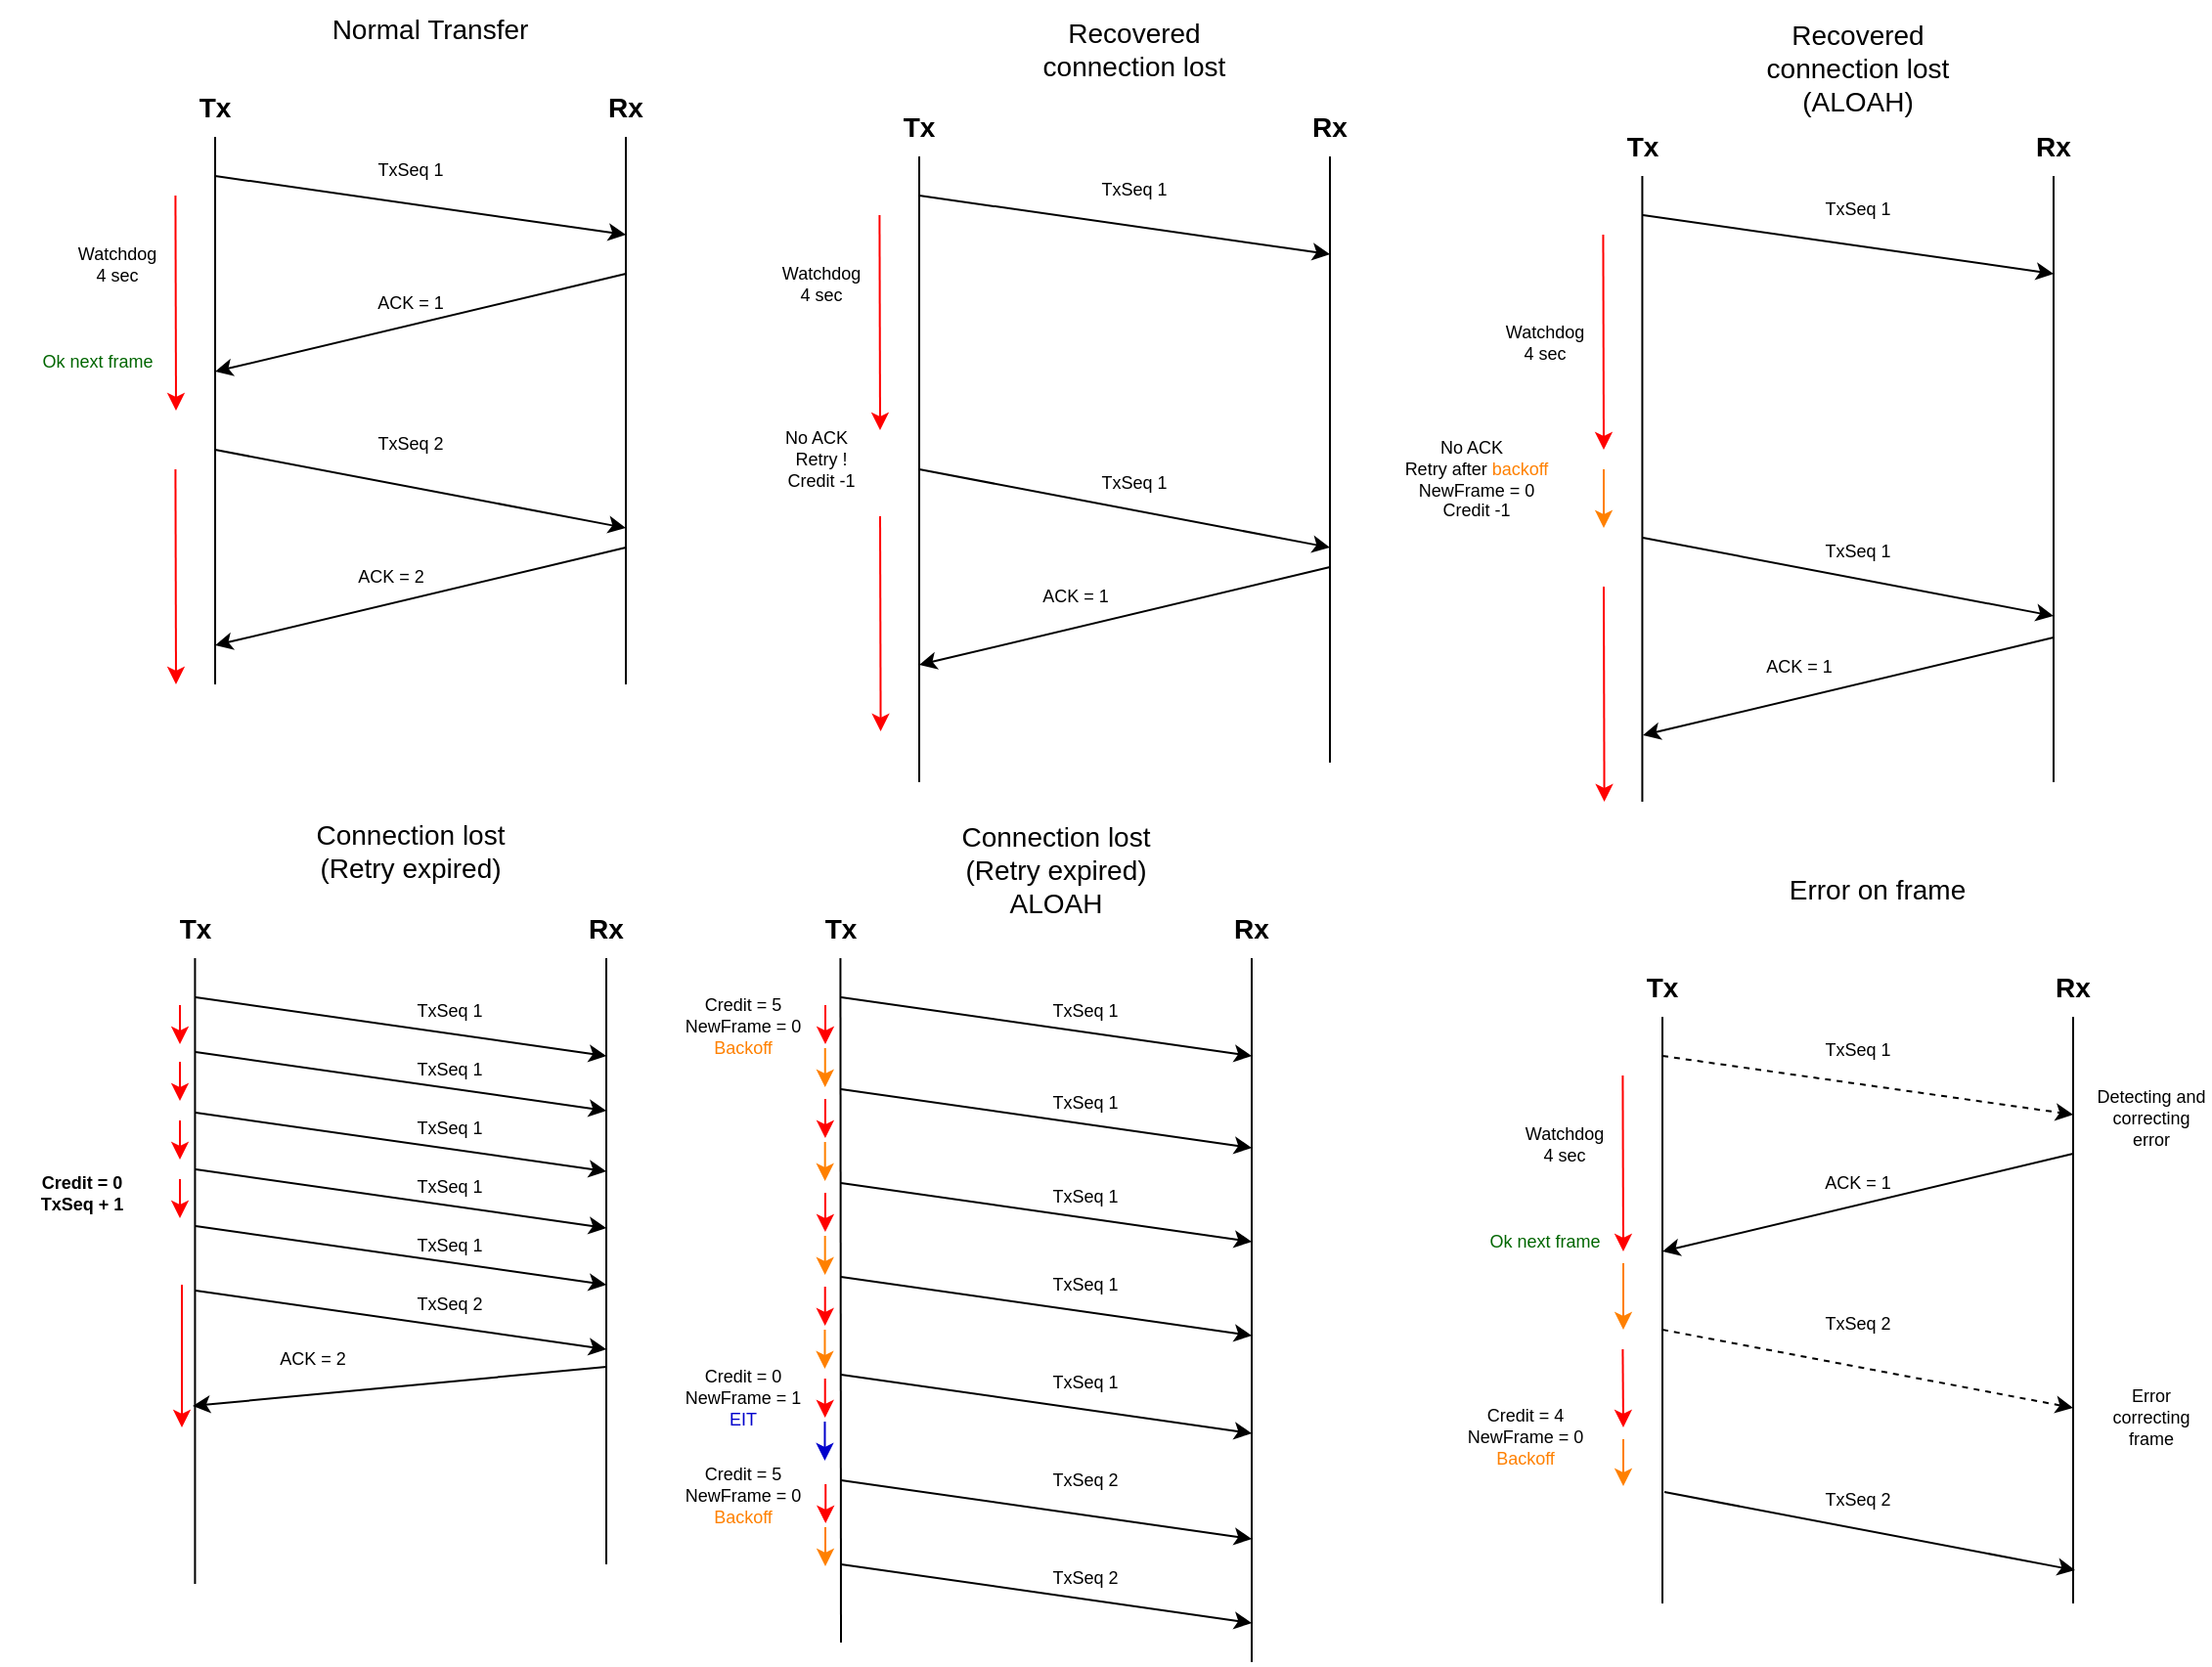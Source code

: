 <mxfile version="18.0.1" type="device"><diagram id="6j63xejcpdnEQR5RzEQg" name="Page-1"><mxGraphModel dx="569" dy="343" grid="1" gridSize="10" guides="1" tooltips="1" connect="1" arrows="1" fold="1" page="1" pageScale="1" pageWidth="1169" pageHeight="827" math="0" shadow="0"><root><mxCell id="0"/><mxCell id="1" parent="0"/><mxCell id="tqwbbxyulATvdZl-475u-1" value="&lt;font style=&quot;font-size: 14px;&quot;&gt;&lt;b&gt;Tx&lt;/b&gt;&lt;/font&gt;" style="text;html=1;strokeColor=none;fillColor=none;align=center;verticalAlign=middle;whiteSpace=wrap;rounded=0;" vertex="1" parent="1"><mxGeometry x="110" y="80" width="60" height="30" as="geometry"/></mxCell><mxCell id="tqwbbxyulATvdZl-475u-3" value="" style="endArrow=none;html=1;rounded=0;fontSize=14;" edge="1" parent="1"><mxGeometry width="50" height="50" relative="1" as="geometry"><mxPoint x="140" y="390" as="sourcePoint"/><mxPoint x="140" y="110" as="targetPoint"/></mxGeometry></mxCell><mxCell id="tqwbbxyulATvdZl-475u-4" value="&lt;font style=&quot;font-size: 14px;&quot;&gt;&lt;b&gt;Rx&lt;/b&gt;&lt;/font&gt;" style="text;html=1;strokeColor=none;fillColor=none;align=center;verticalAlign=middle;whiteSpace=wrap;rounded=0;" vertex="1" parent="1"><mxGeometry x="320" y="80" width="60" height="30" as="geometry"/></mxCell><mxCell id="tqwbbxyulATvdZl-475u-5" value="" style="endArrow=none;html=1;rounded=0;fontSize=14;" edge="1" parent="1"><mxGeometry width="50" height="50" relative="1" as="geometry"><mxPoint x="350" y="390" as="sourcePoint"/><mxPoint x="350" y="110" as="targetPoint"/></mxGeometry></mxCell><mxCell id="tqwbbxyulATvdZl-475u-6" value="Normal Transfer" style="text;html=1;strokeColor=none;fillColor=none;align=center;verticalAlign=middle;whiteSpace=wrap;rounded=0;fontSize=14;" vertex="1" parent="1"><mxGeometry x="190" y="40" width="120" height="30" as="geometry"/></mxCell><mxCell id="tqwbbxyulATvdZl-475u-7" value="" style="endArrow=classic;html=1;rounded=0;fontSize=14;" edge="1" parent="1"><mxGeometry width="50" height="50" relative="1" as="geometry"><mxPoint x="140" y="130" as="sourcePoint"/><mxPoint x="350" y="160" as="targetPoint"/></mxGeometry></mxCell><mxCell id="tqwbbxyulATvdZl-475u-8" value="" style="endArrow=classic;html=1;rounded=0;fontSize=14;" edge="1" parent="1"><mxGeometry width="50" height="50" relative="1" as="geometry"><mxPoint x="350" y="180" as="sourcePoint"/><mxPoint x="140" y="230" as="targetPoint"/></mxGeometry></mxCell><mxCell id="tqwbbxyulATvdZl-475u-9" value="" style="endArrow=classic;html=1;rounded=0;fontSize=14;" edge="1" parent="1"><mxGeometry width="50" height="50" relative="1" as="geometry"><mxPoint x="140" y="270" as="sourcePoint"/><mxPoint x="350" y="310" as="targetPoint"/></mxGeometry></mxCell><mxCell id="tqwbbxyulATvdZl-475u-10" value="&lt;font style=&quot;font-size: 9px;&quot;&gt;TxSeq 1&lt;/font&gt;" style="text;html=1;strokeColor=none;fillColor=none;align=center;verticalAlign=middle;whiteSpace=wrap;rounded=0;fontSize=14;" vertex="1" parent="1"><mxGeometry x="220" y="120" width="40" height="10" as="geometry"/></mxCell><mxCell id="tqwbbxyulATvdZl-475u-11" value="" style="endArrow=classic;html=1;rounded=0;fontSize=9;strokeColor=#FF0000;" edge="1" parent="1"><mxGeometry width="50" height="50" relative="1" as="geometry"><mxPoint x="119.71" y="140" as="sourcePoint"/><mxPoint x="120" y="250" as="targetPoint"/></mxGeometry></mxCell><mxCell id="tqwbbxyulATvdZl-475u-12" value="Watchdog&lt;br&gt;4 sec" style="text;html=1;strokeColor=none;fillColor=none;align=center;verticalAlign=middle;whiteSpace=wrap;rounded=0;fontSize=9;" vertex="1" parent="1"><mxGeometry x="70" y="170" width="40" height="10" as="geometry"/></mxCell><mxCell id="tqwbbxyulATvdZl-475u-13" value="" style="endArrow=classic;html=1;rounded=0;fontSize=9;strokeColor=#FF0000;" edge="1" parent="1"><mxGeometry width="50" height="50" relative="1" as="geometry"><mxPoint x="119.71" y="280" as="sourcePoint"/><mxPoint x="120" y="390" as="targetPoint"/></mxGeometry></mxCell><mxCell id="tqwbbxyulATvdZl-475u-14" value="ACK = 1" style="text;html=1;strokeColor=none;fillColor=none;align=center;verticalAlign=middle;whiteSpace=wrap;rounded=0;fontSize=9;" vertex="1" parent="1"><mxGeometry x="210" y="190" width="60" height="10" as="geometry"/></mxCell><mxCell id="tqwbbxyulATvdZl-475u-15" value="&lt;font color=&quot;#006600&quot;&gt;Ok next frame&lt;/font&gt;" style="text;html=1;strokeColor=none;fillColor=none;align=center;verticalAlign=middle;whiteSpace=wrap;rounded=0;fontSize=9;" vertex="1" parent="1"><mxGeometry x="50" y="210" width="60" height="30" as="geometry"/></mxCell><mxCell id="tqwbbxyulATvdZl-475u-17" value="" style="endArrow=classic;html=1;rounded=0;fontSize=14;" edge="1" parent="1"><mxGeometry width="50" height="50" relative="1" as="geometry"><mxPoint x="350" y="320" as="sourcePoint"/><mxPoint x="140" y="370" as="targetPoint"/></mxGeometry></mxCell><mxCell id="tqwbbxyulATvdZl-475u-18" value="ACK = 2" style="text;html=1;strokeColor=none;fillColor=none;align=center;verticalAlign=middle;whiteSpace=wrap;rounded=0;fontSize=9;" vertex="1" parent="1"><mxGeometry x="200" y="330" width="60" height="10" as="geometry"/></mxCell><mxCell id="tqwbbxyulATvdZl-475u-20" value="&lt;font style=&quot;font-size: 14px;&quot;&gt;&lt;b&gt;Tx&lt;/b&gt;&lt;/font&gt;" style="text;html=1;strokeColor=none;fillColor=none;align=center;verticalAlign=middle;whiteSpace=wrap;rounded=0;" vertex="1" parent="1"><mxGeometry x="470" y="90" width="60" height="30" as="geometry"/></mxCell><mxCell id="tqwbbxyulATvdZl-475u-21" value="" style="endArrow=none;html=1;rounded=0;fontSize=14;" edge="1" parent="1"><mxGeometry width="50" height="50" relative="1" as="geometry"><mxPoint x="500" y="440" as="sourcePoint"/><mxPoint x="500" y="120" as="targetPoint"/></mxGeometry></mxCell><mxCell id="tqwbbxyulATvdZl-475u-22" value="&lt;font style=&quot;font-size: 14px;&quot;&gt;&lt;b&gt;Rx&lt;/b&gt;&lt;/font&gt;" style="text;html=1;strokeColor=none;fillColor=none;align=center;verticalAlign=middle;whiteSpace=wrap;rounded=0;" vertex="1" parent="1"><mxGeometry x="680" y="90" width="60" height="30" as="geometry"/></mxCell><mxCell id="tqwbbxyulATvdZl-475u-23" value="" style="endArrow=none;html=1;rounded=0;fontSize=14;" edge="1" parent="1"><mxGeometry width="50" height="50" relative="1" as="geometry"><mxPoint x="710" y="430" as="sourcePoint"/><mxPoint x="710" y="120" as="targetPoint"/></mxGeometry></mxCell><mxCell id="tqwbbxyulATvdZl-475u-24" value="Recovered connection lost" style="text;html=1;strokeColor=none;fillColor=none;align=center;verticalAlign=middle;whiteSpace=wrap;rounded=0;fontSize=14;" vertex="1" parent="1"><mxGeometry x="550" y="50" width="120" height="30" as="geometry"/></mxCell><mxCell id="tqwbbxyulATvdZl-475u-25" value="" style="endArrow=classic;html=1;rounded=0;fontSize=14;" edge="1" parent="1"><mxGeometry width="50" height="50" relative="1" as="geometry"><mxPoint x="500" y="140" as="sourcePoint"/><mxPoint x="710" y="170" as="targetPoint"/></mxGeometry></mxCell><mxCell id="tqwbbxyulATvdZl-475u-27" value="" style="endArrow=classic;html=1;rounded=0;fontSize=14;" edge="1" parent="1"><mxGeometry width="50" height="50" relative="1" as="geometry"><mxPoint x="500" y="280" as="sourcePoint"/><mxPoint x="710" y="320" as="targetPoint"/></mxGeometry></mxCell><mxCell id="tqwbbxyulATvdZl-475u-28" value="&lt;font style=&quot;font-size: 9px;&quot;&gt;TxSeq 1&lt;/font&gt;" style="text;html=1;strokeColor=none;fillColor=none;align=center;verticalAlign=middle;whiteSpace=wrap;rounded=0;fontSize=14;" vertex="1" parent="1"><mxGeometry x="590" y="130" width="40" height="10" as="geometry"/></mxCell><mxCell id="tqwbbxyulATvdZl-475u-29" value="" style="endArrow=classic;html=1;rounded=0;fontSize=9;strokeColor=#FF0000;" edge="1" parent="1"><mxGeometry width="50" height="50" relative="1" as="geometry"><mxPoint x="479.71" y="150" as="sourcePoint"/><mxPoint x="480" y="260" as="targetPoint"/></mxGeometry></mxCell><mxCell id="tqwbbxyulATvdZl-475u-30" value="Watchdog&lt;br&gt;4 sec" style="text;html=1;strokeColor=none;fillColor=none;align=center;verticalAlign=middle;whiteSpace=wrap;rounded=0;fontSize=9;" vertex="1" parent="1"><mxGeometry x="430" y="180" width="40" height="10" as="geometry"/></mxCell><mxCell id="tqwbbxyulATvdZl-475u-31" value="" style="endArrow=classic;html=1;rounded=0;fontSize=9;strokeColor=#FF0000;" edge="1" parent="1"><mxGeometry width="50" height="50" relative="1" as="geometry"><mxPoint x="480.0" y="304" as="sourcePoint"/><mxPoint x="480.29" y="414" as="targetPoint"/></mxGeometry></mxCell><mxCell id="tqwbbxyulATvdZl-475u-33" value="No ACK&amp;nbsp;&amp;nbsp;&lt;br&gt;Retry !&lt;br&gt;Credit -1" style="text;html=1;strokeColor=none;fillColor=none;align=center;verticalAlign=middle;whiteSpace=wrap;rounded=0;fontSize=9;" vertex="1" parent="1"><mxGeometry x="420" y="260" width="60" height="30" as="geometry"/></mxCell><mxCell id="tqwbbxyulATvdZl-475u-35" value="" style="endArrow=classic;html=1;rounded=0;fontSize=14;" edge="1" parent="1"><mxGeometry width="50" height="50" relative="1" as="geometry"><mxPoint x="710" y="330" as="sourcePoint"/><mxPoint x="500" y="380" as="targetPoint"/></mxGeometry></mxCell><mxCell id="tqwbbxyulATvdZl-475u-36" value="ACK = 1" style="text;html=1;strokeColor=none;fillColor=none;align=center;verticalAlign=middle;whiteSpace=wrap;rounded=0;fontSize=9;" vertex="1" parent="1"><mxGeometry x="550" y="340" width="60" height="10" as="geometry"/></mxCell><mxCell id="tqwbbxyulATvdZl-475u-39" value="&lt;font style=&quot;font-size: 9px;&quot;&gt;TxSeq 2&lt;/font&gt;" style="text;html=1;strokeColor=none;fillColor=none;align=center;verticalAlign=middle;whiteSpace=wrap;rounded=0;fontSize=14;" vertex="1" parent="1"><mxGeometry x="220" y="260" width="40" height="10" as="geometry"/></mxCell><mxCell id="tqwbbxyulATvdZl-475u-41" value="&lt;font style=&quot;font-size: 9px;&quot;&gt;TxSeq 1&lt;/font&gt;" style="text;html=1;strokeColor=none;fillColor=none;align=center;verticalAlign=middle;whiteSpace=wrap;rounded=0;fontSize=14;" vertex="1" parent="1"><mxGeometry x="590" y="280" width="40" height="10" as="geometry"/></mxCell><mxCell id="tqwbbxyulATvdZl-475u-44" value="&lt;font style=&quot;font-size: 14px;&quot;&gt;&lt;b&gt;Tx&lt;/b&gt;&lt;/font&gt;" style="text;html=1;strokeColor=none;fillColor=none;align=center;verticalAlign=middle;whiteSpace=wrap;rounded=0;" vertex="1" parent="1"><mxGeometry x="840" y="100" width="60" height="30" as="geometry"/></mxCell><mxCell id="tqwbbxyulATvdZl-475u-45" value="&lt;font style=&quot;font-size: 14px;&quot;&gt;&lt;b&gt;Rx&lt;/b&gt;&lt;/font&gt;" style="text;html=1;strokeColor=none;fillColor=none;align=center;verticalAlign=middle;whiteSpace=wrap;rounded=0;" vertex="1" parent="1"><mxGeometry x="1050" y="100" width="60" height="30" as="geometry"/></mxCell><mxCell id="tqwbbxyulATvdZl-475u-46" value="" style="endArrow=none;html=1;rounded=0;fontSize=14;" edge="1" parent="1"><mxGeometry width="50" height="50" relative="1" as="geometry"><mxPoint x="1080" y="440" as="sourcePoint"/><mxPoint x="1080" y="130" as="targetPoint"/></mxGeometry></mxCell><mxCell id="tqwbbxyulATvdZl-475u-47" value="Recovered connection lost (ALOAH)" style="text;html=1;strokeColor=none;fillColor=none;align=center;verticalAlign=middle;whiteSpace=wrap;rounded=0;fontSize=14;" vertex="1" parent="1"><mxGeometry x="920" y="60" width="120" height="30" as="geometry"/></mxCell><mxCell id="tqwbbxyulATvdZl-475u-48" value="" style="endArrow=classic;html=1;rounded=0;fontSize=14;" edge="1" parent="1"><mxGeometry width="50" height="50" relative="1" as="geometry"><mxPoint x="870" y="150" as="sourcePoint"/><mxPoint x="1080" y="180" as="targetPoint"/></mxGeometry></mxCell><mxCell id="tqwbbxyulATvdZl-475u-49" value="" style="endArrow=classic;html=1;rounded=0;fontSize=14;" edge="1" parent="1"><mxGeometry width="50" height="50" relative="1" as="geometry"><mxPoint x="870" y="315" as="sourcePoint"/><mxPoint x="1080" y="355" as="targetPoint"/></mxGeometry></mxCell><mxCell id="tqwbbxyulATvdZl-475u-50" value="&lt;font style=&quot;font-size: 9px;&quot;&gt;TxSeq 1&lt;/font&gt;" style="text;html=1;strokeColor=none;fillColor=none;align=center;verticalAlign=middle;whiteSpace=wrap;rounded=0;fontSize=14;" vertex="1" parent="1"><mxGeometry x="960" y="140" width="40" height="10" as="geometry"/></mxCell><mxCell id="tqwbbxyulATvdZl-475u-51" value="" style="endArrow=classic;html=1;rounded=0;fontSize=9;strokeColor=#FF0000;" edge="1" parent="1"><mxGeometry width="50" height="50" relative="1" as="geometry"><mxPoint x="849.71" y="160" as="sourcePoint"/><mxPoint x="850" y="270" as="targetPoint"/></mxGeometry></mxCell><mxCell id="tqwbbxyulATvdZl-475u-52" value="Watchdog&lt;br&gt;4 sec" style="text;html=1;strokeColor=none;fillColor=none;align=center;verticalAlign=middle;whiteSpace=wrap;rounded=0;fontSize=9;" vertex="1" parent="1"><mxGeometry x="800" y="210" width="40" height="10" as="geometry"/></mxCell><mxCell id="tqwbbxyulATvdZl-475u-53" value="" style="endArrow=classic;html=1;rounded=0;fontSize=9;strokeColor=#FF0000;" edge="1" parent="1"><mxGeometry width="50" height="50" relative="1" as="geometry"><mxPoint x="850" y="340" as="sourcePoint"/><mxPoint x="850.29" y="450" as="targetPoint"/></mxGeometry></mxCell><mxCell id="tqwbbxyulATvdZl-475u-54" value="No ACK&amp;nbsp;&amp;nbsp;&lt;br&gt;Retry after &lt;font color=&quot;#ff8000&quot;&gt;backoff&lt;/font&gt;&lt;br&gt;NewFrame = 0&lt;br&gt;Credit -1" style="text;html=1;strokeColor=none;fillColor=none;align=center;verticalAlign=middle;whiteSpace=wrap;rounded=0;fontSize=9;" vertex="1" parent="1"><mxGeometry x="730" y="270" width="110" height="30" as="geometry"/></mxCell><mxCell id="tqwbbxyulATvdZl-475u-55" value="" style="endArrow=classic;html=1;rounded=0;fontSize=14;" edge="1" parent="1"><mxGeometry width="50" height="50" relative="1" as="geometry"><mxPoint x="1080" y="366" as="sourcePoint"/><mxPoint x="870" y="416" as="targetPoint"/></mxGeometry></mxCell><mxCell id="tqwbbxyulATvdZl-475u-56" value="ACK = 1" style="text;html=1;strokeColor=none;fillColor=none;align=center;verticalAlign=middle;whiteSpace=wrap;rounded=0;fontSize=9;" vertex="1" parent="1"><mxGeometry x="920" y="376" width="60" height="10" as="geometry"/></mxCell><mxCell id="tqwbbxyulATvdZl-475u-57" value="&lt;font style=&quot;font-size: 9px;&quot;&gt;TxSeq 1&lt;/font&gt;" style="text;html=1;strokeColor=none;fillColor=none;align=center;verticalAlign=middle;whiteSpace=wrap;rounded=0;fontSize=14;" vertex="1" parent="1"><mxGeometry x="960" y="315" width="40" height="10" as="geometry"/></mxCell><mxCell id="tqwbbxyulATvdZl-475u-58" value="" style="endArrow=none;html=1;rounded=0;fontSize=14;" edge="1" parent="1"><mxGeometry width="50" height="50" relative="1" as="geometry"><mxPoint x="869.71" y="450" as="sourcePoint"/><mxPoint x="869.71" y="130" as="targetPoint"/></mxGeometry></mxCell><mxCell id="tqwbbxyulATvdZl-475u-59" value="" style="endArrow=classic;html=1;rounded=0;fontSize=9;fontColor=#000000;strokeColor=#FF8000;" edge="1" parent="1"><mxGeometry width="50" height="50" relative="1" as="geometry"><mxPoint x="850" y="280" as="sourcePoint"/><mxPoint x="850" y="310" as="targetPoint"/></mxGeometry></mxCell><mxCell id="tqwbbxyulATvdZl-475u-61" value="&lt;font style=&quot;font-size: 14px;&quot;&gt;&lt;b&gt;Tx&lt;/b&gt;&lt;/font&gt;" style="text;html=1;strokeColor=none;fillColor=none;align=center;verticalAlign=middle;whiteSpace=wrap;rounded=0;" vertex="1" parent="1"><mxGeometry x="100" y="500" width="60" height="30" as="geometry"/></mxCell><mxCell id="tqwbbxyulATvdZl-475u-62" value="&lt;font style=&quot;font-size: 14px;&quot;&gt;&lt;b&gt;Rx&lt;/b&gt;&lt;/font&gt;" style="text;html=1;strokeColor=none;fillColor=none;align=center;verticalAlign=middle;whiteSpace=wrap;rounded=0;" vertex="1" parent="1"><mxGeometry x="310" y="500" width="60" height="30" as="geometry"/></mxCell><mxCell id="tqwbbxyulATvdZl-475u-63" value="" style="endArrow=none;html=1;rounded=0;fontSize=14;" edge="1" parent="1"><mxGeometry width="50" height="50" relative="1" as="geometry"><mxPoint x="340" y="840" as="sourcePoint"/><mxPoint x="340" y="530" as="targetPoint"/></mxGeometry></mxCell><mxCell id="tqwbbxyulATvdZl-475u-64" value="Connection lost&lt;br&gt;(Retry expired)" style="text;html=1;strokeColor=none;fillColor=none;align=center;verticalAlign=middle;whiteSpace=wrap;rounded=0;fontSize=14;" vertex="1" parent="1"><mxGeometry x="180" y="460" width="120" height="30" as="geometry"/></mxCell><mxCell id="tqwbbxyulATvdZl-475u-65" value="" style="endArrow=classic;html=1;rounded=0;fontSize=14;" edge="1" parent="1"><mxGeometry width="50" height="50" relative="1" as="geometry"><mxPoint x="130" y="550" as="sourcePoint"/><mxPoint x="340" y="580" as="targetPoint"/></mxGeometry></mxCell><mxCell id="tqwbbxyulATvdZl-475u-68" value="" style="endArrow=classic;html=1;rounded=0;fontSize=9;strokeColor=#FF0000;" edge="1" parent="1"><mxGeometry width="50" height="50" relative="1" as="geometry"><mxPoint x="122.0" y="554" as="sourcePoint"/><mxPoint x="122" y="574" as="targetPoint"/></mxGeometry></mxCell><mxCell id="tqwbbxyulATvdZl-475u-71" value="" style="endArrow=classic;html=1;rounded=0;fontSize=14;" edge="1" parent="1"><mxGeometry width="50" height="50" relative="1" as="geometry"><mxPoint x="340" y="739" as="sourcePoint"/><mxPoint x="128.5" y="759" as="targetPoint"/></mxGeometry></mxCell><mxCell id="tqwbbxyulATvdZl-475u-72" value="ACK = 2" style="text;html=1;strokeColor=none;fillColor=none;align=center;verticalAlign=middle;whiteSpace=wrap;rounded=0;fontSize=9;" vertex="1" parent="1"><mxGeometry x="160" y="730" width="60" height="10" as="geometry"/></mxCell><mxCell id="tqwbbxyulATvdZl-475u-73" value="&lt;font style=&quot;font-size: 9px;&quot;&gt;TxSeq 1&lt;/font&gt;" style="text;html=1;strokeColor=none;fillColor=none;align=center;verticalAlign=middle;whiteSpace=wrap;rounded=0;fontSize=14;" vertex="1" parent="1"><mxGeometry x="240" y="550" width="40" height="10" as="geometry"/></mxCell><mxCell id="tqwbbxyulATvdZl-475u-74" value="" style="endArrow=none;html=1;rounded=0;fontSize=14;" edge="1" parent="1"><mxGeometry width="50" height="50" relative="1" as="geometry"><mxPoint x="129.71" y="850" as="sourcePoint"/><mxPoint x="129.71" y="530" as="targetPoint"/></mxGeometry></mxCell><mxCell id="tqwbbxyulATvdZl-475u-76" value="" style="endArrow=classic;html=1;rounded=0;fontSize=14;" edge="1" parent="1"><mxGeometry width="50" height="50" relative="1" as="geometry"><mxPoint x="130" y="578" as="sourcePoint"/><mxPoint x="340" y="608" as="targetPoint"/></mxGeometry></mxCell><mxCell id="tqwbbxyulATvdZl-475u-80" value="" style="endArrow=classic;html=1;rounded=0;fontSize=14;" edge="1" parent="1"><mxGeometry width="50" height="50" relative="1" as="geometry"><mxPoint x="130" y="609" as="sourcePoint"/><mxPoint x="340" y="639" as="targetPoint"/></mxGeometry></mxCell><mxCell id="tqwbbxyulATvdZl-475u-81" value="" style="endArrow=classic;html=1;rounded=0;fontSize=14;" edge="1" parent="1"><mxGeometry width="50" height="50" relative="1" as="geometry"><mxPoint x="130" y="667" as="sourcePoint"/><mxPoint x="340" y="697" as="targetPoint"/></mxGeometry></mxCell><mxCell id="tqwbbxyulATvdZl-475u-82" value="" style="endArrow=classic;html=1;rounded=0;fontSize=14;" edge="1" parent="1"><mxGeometry width="50" height="50" relative="1" as="geometry"><mxPoint x="130" y="638" as="sourcePoint"/><mxPoint x="340" y="668" as="targetPoint"/></mxGeometry></mxCell><mxCell id="tqwbbxyulATvdZl-475u-83" value="" style="endArrow=classic;html=1;rounded=0;fontSize=9;strokeColor=#FF0000;" edge="1" parent="1"><mxGeometry width="50" height="50" relative="1" as="geometry"><mxPoint x="122" y="583" as="sourcePoint"/><mxPoint x="122" y="603" as="targetPoint"/></mxGeometry></mxCell><mxCell id="tqwbbxyulATvdZl-475u-84" value="" style="endArrow=classic;html=1;rounded=0;fontSize=9;strokeColor=#FF0000;" edge="1" parent="1"><mxGeometry width="50" height="50" relative="1" as="geometry"><mxPoint x="122" y="613" as="sourcePoint"/><mxPoint x="122" y="633" as="targetPoint"/><Array as="points"><mxPoint x="122" y="613"/></Array></mxGeometry></mxCell><mxCell id="tqwbbxyulATvdZl-475u-86" value="" style="endArrow=classic;html=1;rounded=0;fontSize=9;strokeColor=#FF0000;" edge="1" parent="1"><mxGeometry width="50" height="50" relative="1" as="geometry"><mxPoint x="122" y="643" as="sourcePoint"/><mxPoint x="122" y="663" as="targetPoint"/></mxGeometry></mxCell><mxCell id="tqwbbxyulATvdZl-475u-87" value="&lt;font style=&quot;font-size: 9px;&quot;&gt;TxSeq 1&lt;/font&gt;" style="text;html=1;strokeColor=none;fillColor=none;align=center;verticalAlign=middle;whiteSpace=wrap;rounded=0;fontSize=14;" vertex="1" parent="1"><mxGeometry x="240" y="580" width="40" height="10" as="geometry"/></mxCell><mxCell id="tqwbbxyulATvdZl-475u-88" value="&lt;font style=&quot;font-size: 9px;&quot;&gt;TxSeq 1&lt;/font&gt;" style="text;html=1;strokeColor=none;fillColor=none;align=center;verticalAlign=middle;whiteSpace=wrap;rounded=0;fontSize=14;" vertex="1" parent="1"><mxGeometry x="240" y="610" width="40" height="10" as="geometry"/></mxCell><mxCell id="tqwbbxyulATvdZl-475u-90" value="&lt;font style=&quot;font-size: 9px;&quot;&gt;TxSeq 1&lt;/font&gt;" style="text;html=1;strokeColor=none;fillColor=none;align=center;verticalAlign=middle;whiteSpace=wrap;rounded=0;fontSize=14;" vertex="1" parent="1"><mxGeometry x="240" y="640" width="40" height="10" as="geometry"/></mxCell><mxCell id="tqwbbxyulATvdZl-475u-92" value="&lt;font style=&quot;font-size: 9px;&quot;&gt;TxSeq 1&lt;/font&gt;" style="text;html=1;strokeColor=none;fillColor=none;align=center;verticalAlign=middle;whiteSpace=wrap;rounded=0;fontSize=14;" vertex="1" parent="1"><mxGeometry x="240" y="670" width="40" height="10" as="geometry"/></mxCell><mxCell id="tqwbbxyulATvdZl-475u-93" value="&lt;b&gt;&lt;font color=&quot;#000000&quot;&gt;Credit = 0&lt;br&gt;TxSeq + 1&lt;br&gt;&lt;/font&gt;&lt;/b&gt;" style="text;html=1;strokeColor=none;fillColor=none;align=center;verticalAlign=middle;whiteSpace=wrap;rounded=0;fontSize=9;fontColor=#FF8000;" vertex="1" parent="1"><mxGeometry x="30" y="645" width="84" height="10" as="geometry"/></mxCell><mxCell id="tqwbbxyulATvdZl-475u-94" value="" style="endArrow=classic;html=1;rounded=0;fontSize=14;" edge="1" parent="1"><mxGeometry width="50" height="50" relative="1" as="geometry"><mxPoint x="130" y="700" as="sourcePoint"/><mxPoint x="340.0" y="730" as="targetPoint"/></mxGeometry></mxCell><mxCell id="tqwbbxyulATvdZl-475u-95" value="" style="endArrow=classic;html=1;rounded=0;fontSize=9;strokeColor=#FF0000;" edge="1" parent="1"><mxGeometry width="50" height="50" relative="1" as="geometry"><mxPoint x="123" y="697" as="sourcePoint"/><mxPoint x="123" y="770" as="targetPoint"/></mxGeometry></mxCell><mxCell id="tqwbbxyulATvdZl-475u-96" value="&lt;font style=&quot;font-size: 9px;&quot;&gt;TxSeq 2&lt;/font&gt;" style="text;html=1;strokeColor=none;fillColor=none;align=center;verticalAlign=middle;whiteSpace=wrap;rounded=0;fontSize=14;" vertex="1" parent="1"><mxGeometry x="240" y="700" width="40" height="10" as="geometry"/></mxCell><mxCell id="tqwbbxyulATvdZl-475u-98" value="&lt;font style=&quot;font-size: 14px;&quot;&gt;&lt;b&gt;Tx&lt;/b&gt;&lt;/font&gt;" style="text;html=1;strokeColor=none;fillColor=none;align=center;verticalAlign=middle;whiteSpace=wrap;rounded=0;" vertex="1" parent="1"><mxGeometry x="430" y="500" width="60" height="30" as="geometry"/></mxCell><mxCell id="tqwbbxyulATvdZl-475u-99" value="&lt;font style=&quot;font-size: 14px;&quot;&gt;&lt;b&gt;Rx&lt;/b&gt;&lt;/font&gt;" style="text;html=1;strokeColor=none;fillColor=none;align=center;verticalAlign=middle;whiteSpace=wrap;rounded=0;" vertex="1" parent="1"><mxGeometry x="640" y="500" width="60" height="30" as="geometry"/></mxCell><mxCell id="tqwbbxyulATvdZl-475u-100" value="" style="endArrow=none;html=1;rounded=0;fontSize=14;" edge="1" parent="1"><mxGeometry width="50" height="50" relative="1" as="geometry"><mxPoint x="670" y="890" as="sourcePoint"/><mxPoint x="670" y="530" as="targetPoint"/></mxGeometry></mxCell><mxCell id="tqwbbxyulATvdZl-475u-101" value="Connection lost&lt;br&gt;(Retry expired) ALOAH" style="text;html=1;strokeColor=none;fillColor=none;align=center;verticalAlign=middle;whiteSpace=wrap;rounded=0;fontSize=14;" vertex="1" parent="1"><mxGeometry x="510" y="470" width="120" height="30" as="geometry"/></mxCell><mxCell id="tqwbbxyulATvdZl-475u-102" value="" style="endArrow=classic;html=1;rounded=0;fontSize=14;" edge="1" parent="1"><mxGeometry width="50" height="50" relative="1" as="geometry"><mxPoint x="460" y="550" as="sourcePoint"/><mxPoint x="670" y="580" as="targetPoint"/></mxGeometry></mxCell><mxCell id="tqwbbxyulATvdZl-475u-103" value="" style="endArrow=classic;html=1;rounded=0;fontSize=9;strokeColor=#FF0000;" edge="1" parent="1"><mxGeometry width="50" height="50" relative="1" as="geometry"><mxPoint x="452" y="554" as="sourcePoint"/><mxPoint x="452" y="574" as="targetPoint"/></mxGeometry></mxCell><mxCell id="tqwbbxyulATvdZl-475u-107" value="" style="endArrow=none;html=1;rounded=0;fontSize=14;" edge="1" parent="1"><mxGeometry width="50" height="50" relative="1" as="geometry"><mxPoint x="460" y="880" as="sourcePoint"/><mxPoint x="459.71" y="530" as="targetPoint"/></mxGeometry></mxCell><mxCell id="tqwbbxyulATvdZl-475u-108" value="" style="endArrow=classic;html=1;rounded=0;fontSize=14;" edge="1" parent="1"><mxGeometry width="50" height="50" relative="1" as="geometry"><mxPoint x="460" y="597" as="sourcePoint"/><mxPoint x="670" y="627" as="targetPoint"/></mxGeometry></mxCell><mxCell id="tqwbbxyulATvdZl-475u-109" value="" style="endArrow=classic;html=1;rounded=0;fontSize=14;" edge="1" parent="1"><mxGeometry width="50" height="50" relative="1" as="geometry"><mxPoint x="460" y="645" as="sourcePoint"/><mxPoint x="670" y="675" as="targetPoint"/></mxGeometry></mxCell><mxCell id="tqwbbxyulATvdZl-475u-111" value="" style="endArrow=classic;html=1;rounded=0;fontSize=14;" edge="1" parent="1"><mxGeometry width="50" height="50" relative="1" as="geometry"><mxPoint x="460" y="693" as="sourcePoint"/><mxPoint x="670" y="723" as="targetPoint"/></mxGeometry></mxCell><mxCell id="tqwbbxyulATvdZl-475u-122" value="" style="endArrow=classic;html=1;rounded=0;fontSize=14;" edge="1" parent="1"><mxGeometry width="50" height="50" relative="1" as="geometry"><mxPoint x="460" y="743" as="sourcePoint"/><mxPoint x="670" y="773" as="targetPoint"/></mxGeometry></mxCell><mxCell id="tqwbbxyulATvdZl-475u-123" value="" style="endArrow=classic;html=1;rounded=0;fontSize=9;strokeColor=#FF8000;" edge="1" parent="1"><mxGeometry width="50" height="50" relative="1" as="geometry"><mxPoint x="451.88" y="576" as="sourcePoint"/><mxPoint x="451.88" y="596" as="targetPoint"/></mxGeometry></mxCell><mxCell id="tqwbbxyulATvdZl-475u-124" value="" style="endArrow=classic;html=1;rounded=0;fontSize=9;strokeColor=#FF0000;" edge="1" parent="1"><mxGeometry width="50" height="50" relative="1" as="geometry"><mxPoint x="451.96" y="602" as="sourcePoint"/><mxPoint x="451.96" y="622" as="targetPoint"/></mxGeometry></mxCell><mxCell id="tqwbbxyulATvdZl-475u-125" value="" style="endArrow=classic;html=1;rounded=0;fontSize=9;strokeColor=#FF8000;" edge="1" parent="1"><mxGeometry width="50" height="50" relative="1" as="geometry"><mxPoint x="451.84" y="624" as="sourcePoint"/><mxPoint x="451.84" y="644" as="targetPoint"/></mxGeometry></mxCell><mxCell id="tqwbbxyulATvdZl-475u-126" value="" style="endArrow=classic;html=1;rounded=0;fontSize=9;strokeColor=#FF0000;" edge="1" parent="1"><mxGeometry width="50" height="50" relative="1" as="geometry"><mxPoint x="451.96" y="650" as="sourcePoint"/><mxPoint x="451.96" y="670" as="targetPoint"/></mxGeometry></mxCell><mxCell id="tqwbbxyulATvdZl-475u-127" value="" style="endArrow=classic;html=1;rounded=0;fontSize=9;strokeColor=#FF8000;" edge="1" parent="1"><mxGeometry width="50" height="50" relative="1" as="geometry"><mxPoint x="451.84" y="672" as="sourcePoint"/><mxPoint x="451.84" y="692" as="targetPoint"/></mxGeometry></mxCell><mxCell id="tqwbbxyulATvdZl-475u-128" value="" style="endArrow=classic;html=1;rounded=0;fontSize=9;strokeColor=#FF0000;" edge="1" parent="1"><mxGeometry width="50" height="50" relative="1" as="geometry"><mxPoint x="451.86" y="698" as="sourcePoint"/><mxPoint x="451.86" y="718" as="targetPoint"/></mxGeometry></mxCell><mxCell id="tqwbbxyulATvdZl-475u-129" value="" style="endArrow=classic;html=1;rounded=0;fontSize=9;strokeColor=#FF8000;" edge="1" parent="1"><mxGeometry width="50" height="50" relative="1" as="geometry"><mxPoint x="451.74" y="720" as="sourcePoint"/><mxPoint x="451.74" y="740" as="targetPoint"/></mxGeometry></mxCell><mxCell id="tqwbbxyulATvdZl-475u-130" value="" style="endArrow=classic;html=1;rounded=0;fontSize=9;strokeColor=#FF0000;" edge="1" parent="1"><mxGeometry width="50" height="50" relative="1" as="geometry"><mxPoint x="451.86" y="745" as="sourcePoint"/><mxPoint x="451.86" y="765" as="targetPoint"/></mxGeometry></mxCell><mxCell id="tqwbbxyulATvdZl-475u-131" value="" style="endArrow=classic;html=1;rounded=0;fontSize=9;strokeColor=#0000CC;" edge="1" parent="1"><mxGeometry width="50" height="50" relative="1" as="geometry"><mxPoint x="451.74" y="767" as="sourcePoint"/><mxPoint x="451.74" y="787" as="targetPoint"/></mxGeometry></mxCell><mxCell id="tqwbbxyulATvdZl-475u-132" value="&lt;font style=&quot;font-size: 9px;&quot;&gt;TxSeq 1&lt;/font&gt;" style="text;html=1;strokeColor=none;fillColor=none;align=center;verticalAlign=middle;whiteSpace=wrap;rounded=0;fontSize=14;" vertex="1" parent="1"><mxGeometry x="565" y="550" width="40" height="10" as="geometry"/></mxCell><mxCell id="tqwbbxyulATvdZl-475u-133" value="&lt;font style=&quot;font-size: 9px;&quot;&gt;TxSeq 1&lt;/font&gt;" style="text;html=1;strokeColor=none;fillColor=none;align=center;verticalAlign=middle;whiteSpace=wrap;rounded=0;fontSize=14;" vertex="1" parent="1"><mxGeometry x="565" y="597" width="40" height="10" as="geometry"/></mxCell><mxCell id="tqwbbxyulATvdZl-475u-134" value="&lt;font style=&quot;font-size: 9px;&quot;&gt;TxSeq 1&lt;/font&gt;" style="text;html=1;strokeColor=none;fillColor=none;align=center;verticalAlign=middle;whiteSpace=wrap;rounded=0;fontSize=14;" vertex="1" parent="1"><mxGeometry x="565" y="645" width="40" height="10" as="geometry"/></mxCell><mxCell id="tqwbbxyulATvdZl-475u-135" value="&lt;font style=&quot;font-size: 9px;&quot;&gt;TxSeq 1&lt;/font&gt;" style="text;html=1;strokeColor=none;fillColor=none;align=center;verticalAlign=middle;whiteSpace=wrap;rounded=0;fontSize=14;" vertex="1" parent="1"><mxGeometry x="565" y="690" width="40" height="10" as="geometry"/></mxCell><mxCell id="tqwbbxyulATvdZl-475u-136" value="&lt;font style=&quot;font-size: 9px;&quot;&gt;TxSeq 1&lt;/font&gt;" style="text;html=1;strokeColor=none;fillColor=none;align=center;verticalAlign=middle;whiteSpace=wrap;rounded=0;fontSize=14;" vertex="1" parent="1"><mxGeometry x="565" y="740" width="40" height="10" as="geometry"/></mxCell><mxCell id="tqwbbxyulATvdZl-475u-137" value="Credit = 0&lt;br&gt;NewFrame = 1&lt;br&gt;&lt;font color=&quot;#0000cc&quot;&gt;EIT&lt;/font&gt;" style="text;html=1;strokeColor=none;fillColor=none;align=center;verticalAlign=middle;whiteSpace=wrap;rounded=0;fontSize=9;fontColor=#000000;" vertex="1" parent="1"><mxGeometry x="370" y="750" width="80" height="10" as="geometry"/></mxCell><mxCell id="tqwbbxyulATvdZl-475u-138" value="" style="endArrow=classic;html=1;rounded=0;fontSize=14;" edge="1" parent="1"><mxGeometry width="50" height="50" relative="1" as="geometry"><mxPoint x="460" y="797" as="sourcePoint"/><mxPoint x="670" y="827" as="targetPoint"/></mxGeometry></mxCell><mxCell id="tqwbbxyulATvdZl-475u-139" value="Credit = 5&lt;br&gt;NewFrame = 0&lt;br&gt;&lt;font color=&quot;#ff8000&quot;&gt;Backoff&lt;/font&gt;" style="text;html=1;strokeColor=none;fillColor=none;align=center;verticalAlign=middle;whiteSpace=wrap;rounded=0;fontSize=9;fontColor=#000000;" vertex="1" parent="1"><mxGeometry x="370" y="560" width="80" height="10" as="geometry"/></mxCell><mxCell id="tqwbbxyulATvdZl-475u-140" value="&lt;font style=&quot;font-size: 9px;&quot;&gt;TxSeq 2&lt;/font&gt;" style="text;html=1;strokeColor=none;fillColor=none;align=center;verticalAlign=middle;whiteSpace=wrap;rounded=0;fontSize=14;" vertex="1" parent="1"><mxGeometry x="565" y="790" width="40" height="10" as="geometry"/></mxCell><mxCell id="tqwbbxyulATvdZl-475u-141" value="" style="endArrow=classic;html=1;rounded=0;fontSize=14;" edge="1" parent="1"><mxGeometry width="50" height="50" relative="1" as="geometry"><mxPoint x="460" y="840" as="sourcePoint"/><mxPoint x="670" y="870" as="targetPoint"/></mxGeometry></mxCell><mxCell id="tqwbbxyulATvdZl-475u-142" value="" style="endArrow=classic;html=1;rounded=0;fontSize=9;strokeColor=#FF0000;" edge="1" parent="1"><mxGeometry width="50" height="50" relative="1" as="geometry"><mxPoint x="452.12" y="799" as="sourcePoint"/><mxPoint x="452.12" y="819" as="targetPoint"/></mxGeometry></mxCell><mxCell id="tqwbbxyulATvdZl-475u-143" value="" style="endArrow=classic;html=1;rounded=0;fontSize=9;strokeColor=#FF8000;" edge="1" parent="1"><mxGeometry width="50" height="50" relative="1" as="geometry"><mxPoint x="452.0" y="821.0" as="sourcePoint"/><mxPoint x="452.0" y="841.0" as="targetPoint"/></mxGeometry></mxCell><mxCell id="tqwbbxyulATvdZl-475u-144" value="Credit = 5&lt;br&gt;NewFrame = 0&lt;br&gt;&lt;font color=&quot;#ff8000&quot;&gt;Backoff&lt;/font&gt;" style="text;html=1;strokeColor=none;fillColor=none;align=center;verticalAlign=middle;whiteSpace=wrap;rounded=0;fontSize=9;fontColor=#000000;" vertex="1" parent="1"><mxGeometry x="370" y="800" width="80" height="10" as="geometry"/></mxCell><mxCell id="tqwbbxyulATvdZl-475u-145" value="&lt;font style=&quot;font-size: 9px;&quot;&gt;TxSeq 2&lt;/font&gt;" style="text;html=1;strokeColor=none;fillColor=none;align=center;verticalAlign=middle;whiteSpace=wrap;rounded=0;fontSize=14;" vertex="1" parent="1"><mxGeometry x="565" y="840" width="40" height="10" as="geometry"/></mxCell><mxCell id="tqwbbxyulATvdZl-475u-146" value="&lt;font style=&quot;font-size: 14px;&quot;&gt;&lt;b&gt;Tx&lt;/b&gt;&lt;/font&gt;" style="text;html=1;strokeColor=none;fillColor=none;align=center;verticalAlign=middle;whiteSpace=wrap;rounded=0;" vertex="1" parent="1"><mxGeometry x="850" y="530" width="60" height="30" as="geometry"/></mxCell><mxCell id="tqwbbxyulATvdZl-475u-147" value="" style="endArrow=none;html=1;rounded=0;fontSize=14;" edge="1" parent="1"><mxGeometry width="50" height="50" relative="1" as="geometry"><mxPoint x="880" y="860" as="sourcePoint"/><mxPoint x="880" y="560" as="targetPoint"/></mxGeometry></mxCell><mxCell id="tqwbbxyulATvdZl-475u-148" value="&lt;font style=&quot;font-size: 14px;&quot;&gt;&lt;b&gt;Rx&lt;/b&gt;&lt;/font&gt;" style="text;html=1;strokeColor=none;fillColor=none;align=center;verticalAlign=middle;whiteSpace=wrap;rounded=0;" vertex="1" parent="1"><mxGeometry x="1060" y="530" width="60" height="30" as="geometry"/></mxCell><mxCell id="tqwbbxyulATvdZl-475u-149" value="" style="endArrow=none;html=1;rounded=0;fontSize=14;" edge="1" parent="1"><mxGeometry width="50" height="50" relative="1" as="geometry"><mxPoint x="1090" y="860" as="sourcePoint"/><mxPoint x="1090" y="560" as="targetPoint"/></mxGeometry></mxCell><mxCell id="tqwbbxyulATvdZl-475u-150" value="Error on frame" style="text;html=1;strokeColor=none;fillColor=none;align=center;verticalAlign=middle;whiteSpace=wrap;rounded=0;fontSize=14;" vertex="1" parent="1"><mxGeometry x="930" y="480" width="120" height="30" as="geometry"/></mxCell><mxCell id="tqwbbxyulATvdZl-475u-151" value="" style="endArrow=classic;html=1;rounded=0;fontSize=14;dashed=1;" edge="1" parent="1"><mxGeometry width="50" height="50" relative="1" as="geometry"><mxPoint x="880" y="580" as="sourcePoint"/><mxPoint x="1090" y="610" as="targetPoint"/></mxGeometry></mxCell><mxCell id="tqwbbxyulATvdZl-475u-152" value="" style="endArrow=classic;html=1;rounded=0;fontSize=14;" edge="1" parent="1"><mxGeometry width="50" height="50" relative="1" as="geometry"><mxPoint x="1090" y="630" as="sourcePoint"/><mxPoint x="880" y="680" as="targetPoint"/></mxGeometry></mxCell><mxCell id="tqwbbxyulATvdZl-475u-153" value="" style="endArrow=classic;html=1;rounded=0;fontSize=14;dashed=1;" edge="1" parent="1"><mxGeometry width="50" height="50" relative="1" as="geometry"><mxPoint x="880" y="720" as="sourcePoint"/><mxPoint x="1090" y="760" as="targetPoint"/></mxGeometry></mxCell><mxCell id="tqwbbxyulATvdZl-475u-154" value="&lt;font style=&quot;font-size: 9px;&quot;&gt;TxSeq 1&lt;/font&gt;" style="text;html=1;strokeColor=none;fillColor=none;align=center;verticalAlign=middle;whiteSpace=wrap;rounded=0;fontSize=14;" vertex="1" parent="1"><mxGeometry x="960" y="570" width="40" height="10" as="geometry"/></mxCell><mxCell id="tqwbbxyulATvdZl-475u-155" value="" style="endArrow=classic;html=1;rounded=0;fontSize=9;strokeColor=#FF0000;" edge="1" parent="1"><mxGeometry width="50" height="50" relative="1" as="geometry"><mxPoint x="859.71" y="590" as="sourcePoint"/><mxPoint x="860" y="680" as="targetPoint"/></mxGeometry></mxCell><mxCell id="tqwbbxyulATvdZl-475u-156" value="Watchdog&lt;br&gt;4 sec" style="text;html=1;strokeColor=none;fillColor=none;align=center;verticalAlign=middle;whiteSpace=wrap;rounded=0;fontSize=9;" vertex="1" parent="1"><mxGeometry x="810" y="620" width="40" height="10" as="geometry"/></mxCell><mxCell id="tqwbbxyulATvdZl-475u-157" value="" style="endArrow=classic;html=1;rounded=0;fontSize=9;strokeColor=#FF0000;" edge="1" parent="1"><mxGeometry width="50" height="50" relative="1" as="geometry"><mxPoint x="859.71" y="730" as="sourcePoint"/><mxPoint x="860" y="770" as="targetPoint"/></mxGeometry></mxCell><mxCell id="tqwbbxyulATvdZl-475u-158" value="ACK = 1" style="text;html=1;strokeColor=none;fillColor=none;align=center;verticalAlign=middle;whiteSpace=wrap;rounded=0;fontSize=9;" vertex="1" parent="1"><mxGeometry x="950" y="640" width="60" height="10" as="geometry"/></mxCell><mxCell id="tqwbbxyulATvdZl-475u-159" value="&lt;font color=&quot;#006600&quot;&gt;Ok next frame&lt;/font&gt;" style="text;html=1;strokeColor=none;fillColor=none;align=center;verticalAlign=middle;whiteSpace=wrap;rounded=0;fontSize=9;" vertex="1" parent="1"><mxGeometry x="790" y="660" width="60" height="30" as="geometry"/></mxCell><mxCell id="tqwbbxyulATvdZl-475u-162" value="&lt;font style=&quot;font-size: 9px;&quot;&gt;TxSeq 2&lt;/font&gt;" style="text;html=1;strokeColor=none;fillColor=none;align=center;verticalAlign=middle;whiteSpace=wrap;rounded=0;fontSize=14;" vertex="1" parent="1"><mxGeometry x="960" y="710" width="40" height="10" as="geometry"/></mxCell><mxCell id="tqwbbxyulATvdZl-475u-163" value="&lt;font color=&quot;#000000&quot;&gt;Detecting and correcting error&lt;/font&gt;" style="text;html=1;strokeColor=none;fillColor=none;align=center;verticalAlign=middle;whiteSpace=wrap;rounded=0;fontSize=9;fontColor=#FF8000;" vertex="1" parent="1"><mxGeometry x="1100" y="597" width="60" height="30" as="geometry"/></mxCell><mxCell id="tqwbbxyulATvdZl-475u-164" value="&lt;font color=&quot;#000000&quot;&gt;Error correcting frame&lt;/font&gt;" style="text;html=1;strokeColor=none;fillColor=none;align=center;verticalAlign=middle;whiteSpace=wrap;rounded=0;fontSize=9;fontColor=#FF8000;" vertex="1" parent="1"><mxGeometry x="1100" y="750" width="60" height="30" as="geometry"/></mxCell><mxCell id="tqwbbxyulATvdZl-475u-165" value="" style="endArrow=classic;html=1;rounded=0;fontSize=9;strokeColor=#FF8000;" edge="1" parent="1"><mxGeometry width="50" height="50" relative="1" as="geometry"><mxPoint x="860.0" y="776" as="sourcePoint"/><mxPoint x="860" y="800" as="targetPoint"/></mxGeometry></mxCell><mxCell id="tqwbbxyulATvdZl-475u-166" value="" style="endArrow=classic;html=1;rounded=0;fontSize=14;" edge="1" parent="1"><mxGeometry width="50" height="50" relative="1" as="geometry"><mxPoint x="881" y="803" as="sourcePoint"/><mxPoint x="1091" y="843" as="targetPoint"/></mxGeometry></mxCell><mxCell id="tqwbbxyulATvdZl-475u-167" value="&lt;font style=&quot;font-size: 9px;&quot;&gt;TxSeq 2&lt;/font&gt;" style="text;html=1;strokeColor=none;fillColor=none;align=center;verticalAlign=middle;whiteSpace=wrap;rounded=0;fontSize=14;" vertex="1" parent="1"><mxGeometry x="960" y="800" width="40" height="10" as="geometry"/></mxCell><mxCell id="tqwbbxyulATvdZl-475u-168" value="Credit = 4&lt;br&gt;NewFrame = 0&lt;br&gt;&lt;font color=&quot;#ff8000&quot;&gt;Backoff&lt;/font&gt;" style="text;html=1;strokeColor=none;fillColor=none;align=center;verticalAlign=middle;whiteSpace=wrap;rounded=0;fontSize=9;fontColor=#000000;" vertex="1" parent="1"><mxGeometry x="770" y="770" width="80" height="10" as="geometry"/></mxCell><mxCell id="tqwbbxyulATvdZl-475u-169" value="" style="endArrow=classic;html=1;rounded=0;fontSize=9;strokeColor=#FF8000;" edge="1" parent="1"><mxGeometry width="50" height="50" relative="1" as="geometry"><mxPoint x="860.0" y="686" as="sourcePoint"/><mxPoint x="860" y="720" as="targetPoint"/></mxGeometry></mxCell></root></mxGraphModel></diagram></mxfile>